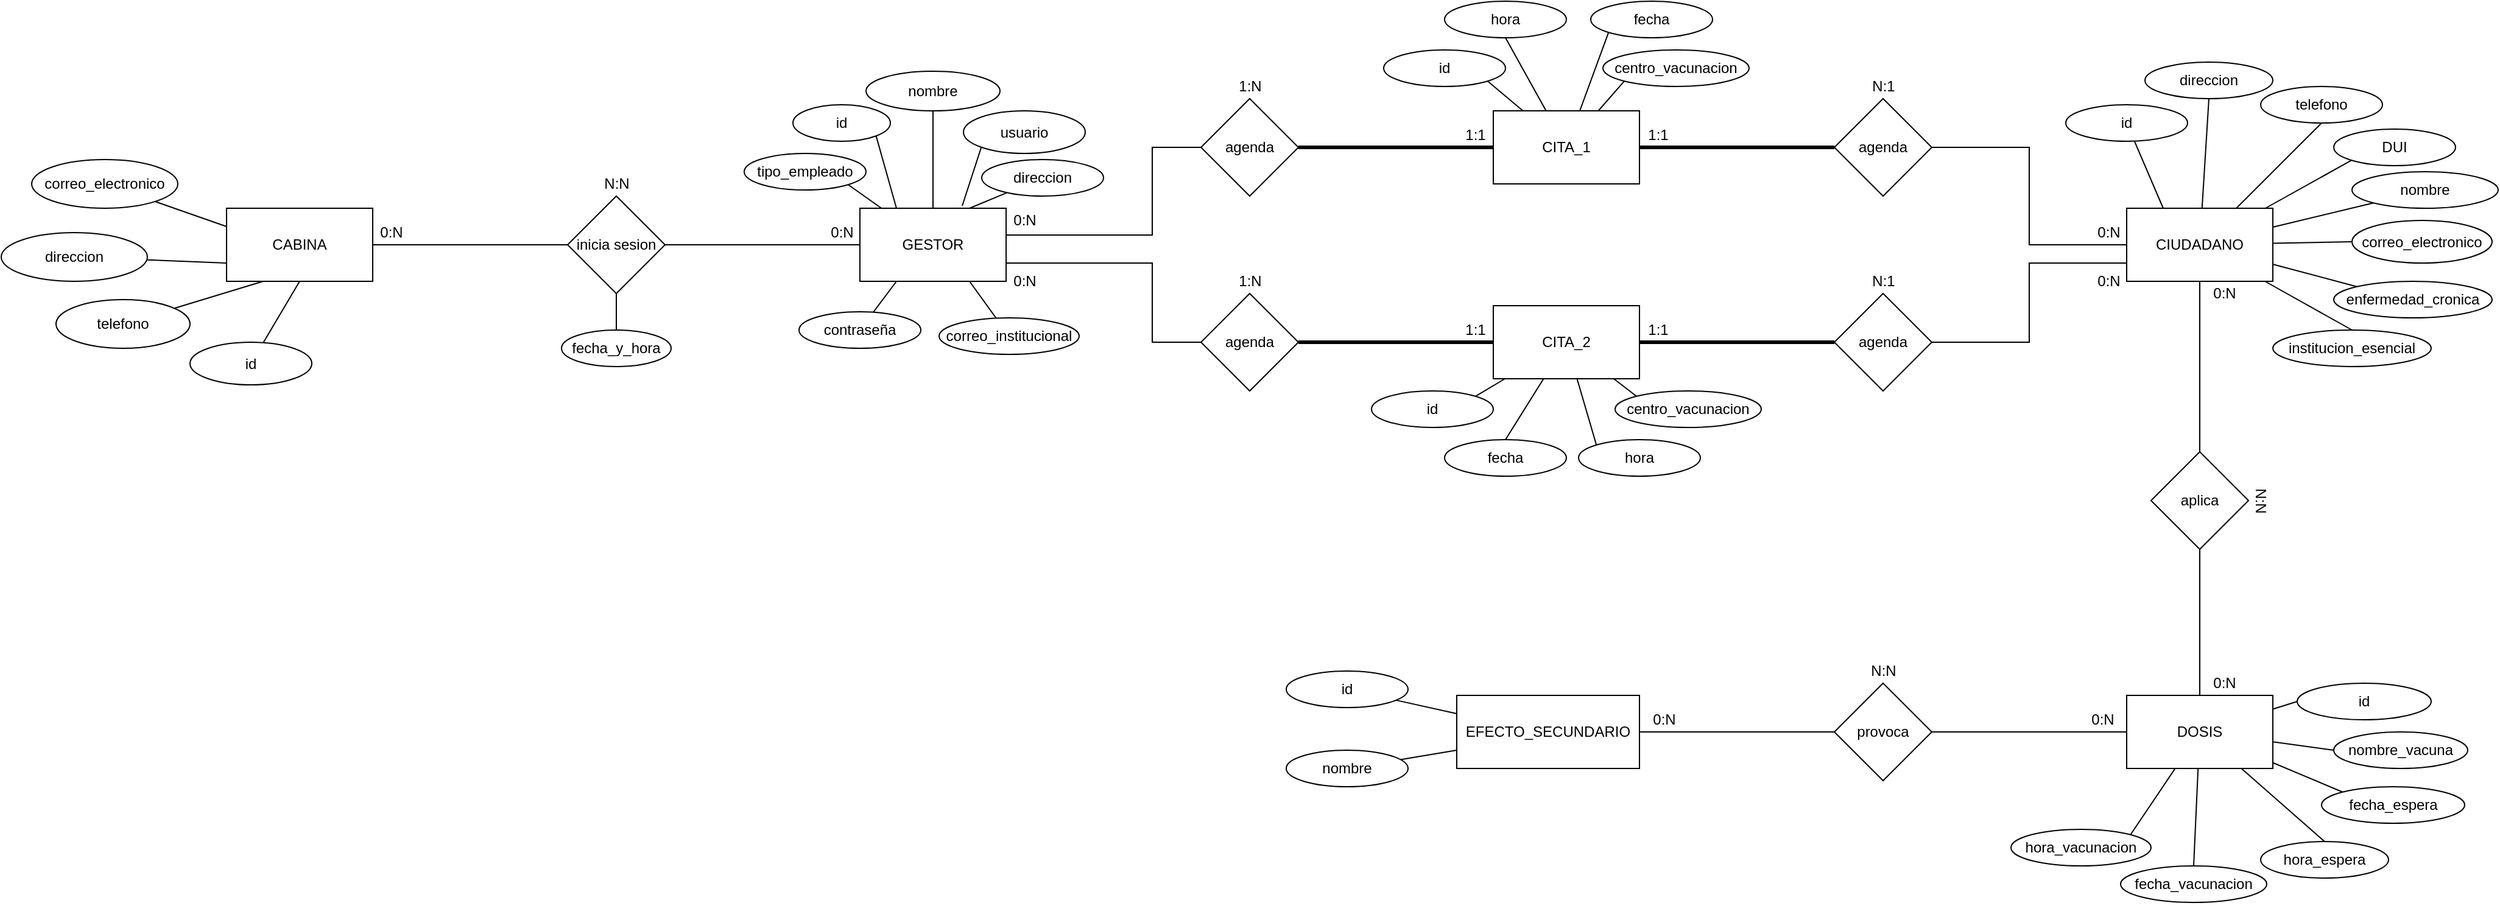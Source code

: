 <mxfile version="14.8.1" type="device"><diagram id="VkOR2_dSLGRXcA2aZqBY" name="Page-1"><mxGraphModel dx="2272" dy="1866" grid="1" gridSize="10" guides="1" tooltips="1" connect="1" arrows="1" fold="1" page="1" pageScale="1" pageWidth="850" pageHeight="1100" math="0" shadow="0"><root><mxCell id="0"/><mxCell id="1" parent="0"/><mxCell id="LNqfHYNyytLzPNBxiGU0-7" value="CABINA" style="rounded=0;whiteSpace=wrap;html=1;" parent="1" vertex="1"><mxGeometry x="-240" y="90" width="120" height="60" as="geometry"/></mxCell><mxCell id="8o8Pl0DQgTQFGMhmST01-42" style="rounded=0;orthogonalLoop=1;jettySize=auto;html=1;entryX=1;entryY=1;entryDx=0;entryDy=0;endArrow=none;endFill=0;" parent="1" source="LNqfHYNyytLzPNBxiGU0-8" target="LNqfHYNyytLzPNBxiGU0-38" edge="1"><mxGeometry relative="1" as="geometry"/></mxCell><mxCell id="LNqfHYNyytLzPNBxiGU0-8" value="GESTOR" style="rounded=0;whiteSpace=wrap;html=1;" parent="1" vertex="1"><mxGeometry x="280" y="90" width="120" height="60" as="geometry"/></mxCell><mxCell id="8o8Pl0DQgTQFGMhmST01-7" style="edgeStyle=orthogonalEdgeStyle;rounded=0;orthogonalLoop=1;jettySize=auto;html=1;entryX=0.5;entryY=0;entryDx=0;entryDy=0;endArrow=none;endFill=0;" parent="1" source="LNqfHYNyytLzPNBxiGU0-9" target="EbphyBs1s9NxyZ7CSJuB-23" edge="1"><mxGeometry relative="1" as="geometry"/></mxCell><mxCell id="8o8Pl0DQgTQFGMhmST01-66" style="edgeStyle=none;rounded=0;orthogonalLoop=1;jettySize=auto;html=1;entryX=0.5;entryY=0;entryDx=0;entryDy=0;endArrow=none;endFill=0;" parent="1" source="LNqfHYNyytLzPNBxiGU0-9" target="IZ1RsoZUcnIRHaZWdAG--42" edge="1"><mxGeometry relative="1" as="geometry"/></mxCell><mxCell id="8o8Pl0DQgTQFGMhmST01-67" style="edgeStyle=none;rounded=0;orthogonalLoop=1;jettySize=auto;html=1;entryX=0;entryY=0;entryDx=0;entryDy=0;endArrow=none;endFill=0;" parent="1" source="LNqfHYNyytLzPNBxiGU0-9" target="IZ1RsoZUcnIRHaZWdAG--40" edge="1"><mxGeometry relative="1" as="geometry"/></mxCell><mxCell id="8o8Pl0DQgTQFGMhmST01-68" style="edgeStyle=none;rounded=0;orthogonalLoop=1;jettySize=auto;html=1;entryX=0;entryY=0.5;entryDx=0;entryDy=0;endArrow=none;endFill=0;" parent="1" source="LNqfHYNyytLzPNBxiGU0-9" target="IZ1RsoZUcnIRHaZWdAG--34" edge="1"><mxGeometry relative="1" as="geometry"/></mxCell><mxCell id="8o8Pl0DQgTQFGMhmST01-69" style="edgeStyle=none;rounded=0;orthogonalLoop=1;jettySize=auto;html=1;entryX=0;entryY=1;entryDx=0;entryDy=0;endArrow=none;endFill=0;" parent="1" source="LNqfHYNyytLzPNBxiGU0-9" target="IZ1RsoZUcnIRHaZWdAG--36" edge="1"><mxGeometry relative="1" as="geometry"/></mxCell><mxCell id="8o8Pl0DQgTQFGMhmST01-70" style="edgeStyle=none;rounded=0;orthogonalLoop=1;jettySize=auto;html=1;entryX=0;entryY=1;entryDx=0;entryDy=0;endArrow=none;endFill=0;" parent="1" source="LNqfHYNyytLzPNBxiGU0-9" target="IZ1RsoZUcnIRHaZWdAG--44" edge="1"><mxGeometry relative="1" as="geometry"/></mxCell><mxCell id="8o8Pl0DQgTQFGMhmST01-71" style="edgeStyle=none;rounded=0;orthogonalLoop=1;jettySize=auto;html=1;entryX=0.5;entryY=1;entryDx=0;entryDy=0;endArrow=none;endFill=0;" parent="1" source="LNqfHYNyytLzPNBxiGU0-9" target="IZ1RsoZUcnIRHaZWdAG--38" edge="1"><mxGeometry relative="1" as="geometry"/></mxCell><mxCell id="8o8Pl0DQgTQFGMhmST01-72" style="edgeStyle=none;rounded=0;orthogonalLoop=1;jettySize=auto;html=1;entryX=0.5;entryY=1;entryDx=0;entryDy=0;endArrow=none;endFill=0;" parent="1" source="LNqfHYNyytLzPNBxiGU0-9" target="IZ1RsoZUcnIRHaZWdAG--32" edge="1"><mxGeometry relative="1" as="geometry"/></mxCell><mxCell id="LNqfHYNyytLzPNBxiGU0-9" value="CIUDADANO" style="rounded=0;whiteSpace=wrap;html=1;" parent="1" vertex="1"><mxGeometry x="1320" y="90" width="120" height="60" as="geometry"/></mxCell><mxCell id="8o8Pl0DQgTQFGMhmST01-52" style="edgeStyle=none;rounded=0;orthogonalLoop=1;jettySize=auto;html=1;entryX=1;entryY=1;entryDx=0;entryDy=0;endArrow=none;endFill=0;" parent="1" source="LNqfHYNyytLzPNBxiGU0-11" target="EbphyBs1s9NxyZ7CSJuB-18" edge="1"><mxGeometry relative="1" as="geometry"/></mxCell><mxCell id="8o8Pl0DQgTQFGMhmST01-53" style="edgeStyle=none;rounded=0;orthogonalLoop=1;jettySize=auto;html=1;entryX=0.5;entryY=1;entryDx=0;entryDy=0;endArrow=none;endFill=0;" parent="1" source="LNqfHYNyytLzPNBxiGU0-11" target="EbphyBs1s9NxyZ7CSJuB-20" edge="1"><mxGeometry relative="1" as="geometry"/></mxCell><mxCell id="8o8Pl0DQgTQFGMhmST01-54" style="edgeStyle=none;rounded=0;orthogonalLoop=1;jettySize=auto;html=1;entryX=0;entryY=1;entryDx=0;entryDy=0;endArrow=none;endFill=0;" parent="1" source="LNqfHYNyytLzPNBxiGU0-11" target="EbphyBs1s9NxyZ7CSJuB-21" edge="1"><mxGeometry relative="1" as="geometry"/></mxCell><mxCell id="8o8Pl0DQgTQFGMhmST01-55" style="edgeStyle=none;rounded=0;orthogonalLoop=1;jettySize=auto;html=1;entryX=0;entryY=1;entryDx=0;entryDy=0;endArrow=none;endFill=0;" parent="1" source="LNqfHYNyytLzPNBxiGU0-11" target="EbphyBs1s9NxyZ7CSJuB-19" edge="1"><mxGeometry relative="1" as="geometry"/></mxCell><mxCell id="LNqfHYNyytLzPNBxiGU0-11" value="CITA_1" style="rounded=0;whiteSpace=wrap;html=1;" parent="1" vertex="1"><mxGeometry x="800" y="10" width="120" height="60" as="geometry"/></mxCell><mxCell id="EbphyBs1s9NxyZ7CSJuB-3" style="edgeStyle=orthogonalEdgeStyle;rounded=0;orthogonalLoop=1;jettySize=auto;html=1;entryX=1;entryY=0.5;entryDx=0;entryDy=0;endArrow=none;endFill=0;" parent="1" source="LNqfHYNyytLzPNBxiGU0-12" target="LNqfHYNyytLzPNBxiGU0-7" edge="1"><mxGeometry relative="1" as="geometry"/></mxCell><mxCell id="EbphyBs1s9NxyZ7CSJuB-5" style="edgeStyle=orthogonalEdgeStyle;rounded=0;orthogonalLoop=1;jettySize=auto;html=1;entryX=0;entryY=0.5;entryDx=0;entryDy=0;endArrow=none;endFill=0;" parent="1" source="LNqfHYNyytLzPNBxiGU0-12" target="LNqfHYNyytLzPNBxiGU0-8" edge="1"><mxGeometry relative="1" as="geometry"/></mxCell><mxCell id="pvvsteh7MPjJPCbYRth3-1" style="edgeStyle=orthogonalEdgeStyle;rounded=0;orthogonalLoop=1;jettySize=auto;html=1;endArrow=none;endFill=0;" parent="1" source="LNqfHYNyytLzPNBxiGU0-12" target="LNqfHYNyytLzPNBxiGU0-64" edge="1"><mxGeometry relative="1" as="geometry"/></mxCell><mxCell id="LNqfHYNyytLzPNBxiGU0-12" value="inicia sesion" style="rhombus;whiteSpace=wrap;html=1;" parent="1" vertex="1"><mxGeometry x="40" y="80" width="80" height="80" as="geometry"/></mxCell><mxCell id="EbphyBs1s9NxyZ7CSJuB-7" style="edgeStyle=none;rounded=0;orthogonalLoop=1;jettySize=auto;html=1;entryX=0;entryY=0.25;entryDx=0;entryDy=0;endArrow=none;endFill=0;" parent="1" source="LNqfHYNyytLzPNBxiGU0-26" target="LNqfHYNyytLzPNBxiGU0-7" edge="1"><mxGeometry relative="1" as="geometry"/></mxCell><mxCell id="LNqfHYNyytLzPNBxiGU0-26" value="correo_electronico" style="ellipse;whiteSpace=wrap;html=1;" parent="1" vertex="1"><mxGeometry x="-400" y="50" width="120" height="40" as="geometry"/></mxCell><mxCell id="EbphyBs1s9NxyZ7CSJuB-9" style="edgeStyle=none;rounded=0;orthogonalLoop=1;jettySize=auto;html=1;entryX=0.25;entryY=1;entryDx=0;entryDy=0;endArrow=none;endFill=0;" parent="1" source="LNqfHYNyytLzPNBxiGU0-30" target="LNqfHYNyytLzPNBxiGU0-7" edge="1"><mxGeometry relative="1" as="geometry"/></mxCell><mxCell id="LNqfHYNyytLzPNBxiGU0-30" value="telefono" style="ellipse;whiteSpace=wrap;html=1;" parent="1" vertex="1"><mxGeometry x="-380" y="165" width="110" height="40" as="geometry"/></mxCell><mxCell id="EbphyBs1s9NxyZ7CSJuB-8" style="edgeStyle=none;rounded=0;orthogonalLoop=1;jettySize=auto;html=1;entryX=0;entryY=0.75;entryDx=0;entryDy=0;endArrow=none;endFill=0;" parent="1" source="LNqfHYNyytLzPNBxiGU0-32" target="LNqfHYNyytLzPNBxiGU0-7" edge="1"><mxGeometry relative="1" as="geometry"/></mxCell><mxCell id="LNqfHYNyytLzPNBxiGU0-32" value="direccion" style="ellipse;whiteSpace=wrap;html=1;" parent="1" vertex="1"><mxGeometry x="-425" y="110" width="120" height="40" as="geometry"/></mxCell><mxCell id="8o8Pl0DQgTQFGMhmST01-50" style="edgeStyle=none;rounded=0;orthogonalLoop=1;jettySize=auto;html=1;entryX=0.75;entryY=1;entryDx=0;entryDy=0;endArrow=none;endFill=0;" parent="1" source="LNqfHYNyytLzPNBxiGU0-34" target="LNqfHYNyytLzPNBxiGU0-8" edge="1"><mxGeometry relative="1" as="geometry"/></mxCell><mxCell id="LNqfHYNyytLzPNBxiGU0-34" value="correo_institucional" style="ellipse;whiteSpace=wrap;html=1;" parent="1" vertex="1"><mxGeometry x="345" y="180" width="115" height="30" as="geometry"/></mxCell><mxCell id="8o8Pl0DQgTQFGMhmST01-44" style="edgeStyle=none;rounded=0;orthogonalLoop=1;jettySize=auto;html=1;endArrow=none;endFill=0;" parent="1" source="LNqfHYNyytLzPNBxiGU0-36" target="LNqfHYNyytLzPNBxiGU0-8" edge="1"><mxGeometry relative="1" as="geometry"/></mxCell><mxCell id="LNqfHYNyytLzPNBxiGU0-36" value="nombre" style="ellipse;whiteSpace=wrap;html=1;" parent="1" vertex="1"><mxGeometry x="285" y="-22.5" width="110" height="32.5" as="geometry"/></mxCell><mxCell id="LNqfHYNyytLzPNBxiGU0-38" value="tipo_empleado" style="ellipse;whiteSpace=wrap;html=1;" parent="1" vertex="1"><mxGeometry x="185" y="45" width="100" height="30" as="geometry"/></mxCell><mxCell id="8o8Pl0DQgTQFGMhmST01-46" style="edgeStyle=none;rounded=0;orthogonalLoop=1;jettySize=auto;html=1;entryX=0.75;entryY=0;entryDx=0;entryDy=0;endArrow=none;endFill=0;" parent="1" source="LNqfHYNyytLzPNBxiGU0-40" target="LNqfHYNyytLzPNBxiGU0-8" edge="1"><mxGeometry relative="1" as="geometry"/></mxCell><mxCell id="LNqfHYNyytLzPNBxiGU0-40" value="direccion" style="ellipse;whiteSpace=wrap;html=1;" parent="1" vertex="1"><mxGeometry x="380" y="50" width="100" height="30" as="geometry"/></mxCell><mxCell id="8o8Pl0DQgTQFGMhmST01-27" style="edgeStyle=orthogonalEdgeStyle;rounded=0;orthogonalLoop=1;jettySize=auto;html=1;entryX=0;entryY=0.5;entryDx=0;entryDy=0;endArrow=none;endFill=0;strokeWidth=3;" parent="1" source="LNqfHYNyytLzPNBxiGU0-56" target="EbphyBs1s9NxyZ7CSJuB-13" edge="1"><mxGeometry relative="1" as="geometry"/></mxCell><mxCell id="8o8Pl0DQgTQFGMhmST01-28" style="edgeStyle=orthogonalEdgeStyle;rounded=0;orthogonalLoop=1;jettySize=auto;html=1;entryX=1;entryY=0.75;entryDx=0;entryDy=0;endArrow=none;endFill=0;" parent="1" source="LNqfHYNyytLzPNBxiGU0-56" target="LNqfHYNyytLzPNBxiGU0-8" edge="1"><mxGeometry relative="1" as="geometry"><Array as="points"><mxPoint x="520" y="200"/><mxPoint x="520" y="135"/></Array></mxGeometry></mxCell><mxCell id="LNqfHYNyytLzPNBxiGU0-56" value="agenda" style="rhombus;whiteSpace=wrap;html=1;" parent="1" vertex="1"><mxGeometry x="560" y="160" width="80" height="80" as="geometry"/></mxCell><mxCell id="8o8Pl0DQgTQFGMhmST01-45" style="edgeStyle=none;rounded=0;orthogonalLoop=1;jettySize=auto;html=1;entryX=0.7;entryY=-0.033;entryDx=0;entryDy=0;entryPerimeter=0;endArrow=none;endFill=0;exitX=0;exitY=1;exitDx=0;exitDy=0;" parent="1" source="LNqfHYNyytLzPNBxiGU0-62" target="LNqfHYNyytLzPNBxiGU0-8" edge="1"><mxGeometry relative="1" as="geometry"/></mxCell><mxCell id="LNqfHYNyytLzPNBxiGU0-62" value="usuario" style="ellipse;whiteSpace=wrap;html=1;" parent="1" vertex="1"><mxGeometry x="365" y="10" width="100" height="35" as="geometry"/></mxCell><mxCell id="8o8Pl0DQgTQFGMhmST01-48" style="edgeStyle=none;rounded=0;orthogonalLoop=1;jettySize=auto;html=1;entryX=0.25;entryY=1;entryDx=0;entryDy=0;endArrow=none;endFill=0;" parent="1" source="LNqfHYNyytLzPNBxiGU0-63" target="LNqfHYNyytLzPNBxiGU0-8" edge="1"><mxGeometry relative="1" as="geometry"/></mxCell><mxCell id="LNqfHYNyytLzPNBxiGU0-63" value="contraseña" style="ellipse;whiteSpace=wrap;html=1;" parent="1" vertex="1"><mxGeometry x="230" y="175" width="100" height="30" as="geometry"/></mxCell><mxCell id="LNqfHYNyytLzPNBxiGU0-64" value="fecha_y_hora" style="ellipse;whiteSpace=wrap;html=1;" parent="1" vertex="1"><mxGeometry x="35" y="190" width="90" height="30" as="geometry"/></mxCell><mxCell id="LNqfHYNyytLzPNBxiGU0-66" style="edgeStyle=orthogonalEdgeStyle;rounded=0;orthogonalLoop=1;jettySize=auto;html=1;exitX=0.5;exitY=1;exitDx=0;exitDy=0;endArrow=none;endFill=0;" parent="1" source="LNqfHYNyytLzPNBxiGU0-64" target="LNqfHYNyytLzPNBxiGU0-64" edge="1"><mxGeometry relative="1" as="geometry"/></mxCell><mxCell id="8o8Pl0DQgTQFGMhmST01-43" style="edgeStyle=none;rounded=0;orthogonalLoop=1;jettySize=auto;html=1;entryX=0.25;entryY=0;entryDx=0;entryDy=0;endArrow=none;endFill=0;exitX=1;exitY=1;exitDx=0;exitDy=0;" parent="1" source="IZ1RsoZUcnIRHaZWdAG--24" target="LNqfHYNyytLzPNBxiGU0-8" edge="1"><mxGeometry relative="1" as="geometry"/></mxCell><mxCell id="IZ1RsoZUcnIRHaZWdAG--24" value="id" style="ellipse;whiteSpace=wrap;html=1;" parent="1" vertex="1"><mxGeometry x="225" y="5" width="80" height="30" as="geometry"/></mxCell><mxCell id="IZ1RsoZUcnIRHaZWdAG--32" value="direccion" style="ellipse;whiteSpace=wrap;html=1;" parent="1" vertex="1"><mxGeometry x="1335" y="-30" width="105" height="30" as="geometry"/></mxCell><mxCell id="IZ1RsoZUcnIRHaZWdAG--34" value="correo_electronico" style="ellipse;whiteSpace=wrap;html=1;" parent="1" vertex="1"><mxGeometry x="1505" y="100" width="115" height="35" as="geometry"/></mxCell><mxCell id="IZ1RsoZUcnIRHaZWdAG--36" value="nombre" style="ellipse;whiteSpace=wrap;html=1;" parent="1" vertex="1"><mxGeometry x="1505" y="60" width="120" height="30" as="geometry"/></mxCell><mxCell id="IZ1RsoZUcnIRHaZWdAG--38" value="telefono" style="ellipse;whiteSpace=wrap;html=1;" parent="1" vertex="1"><mxGeometry x="1430" y="-10" width="100" height="30" as="geometry"/></mxCell><mxCell id="IZ1RsoZUcnIRHaZWdAG--40" value="enfermedad_cronica" style="ellipse;whiteSpace=wrap;html=1;" parent="1" vertex="1"><mxGeometry x="1490" y="150" width="130" height="30" as="geometry"/></mxCell><mxCell id="IZ1RsoZUcnIRHaZWdAG--42" value="institucion_esencial" style="ellipse;whiteSpace=wrap;html=1;" parent="1" vertex="1"><mxGeometry x="1440" y="190" width="130" height="30" as="geometry"/></mxCell><mxCell id="IZ1RsoZUcnIRHaZWdAG--44" value="DUI" style="ellipse;whiteSpace=wrap;html=1;" parent="1" vertex="1"><mxGeometry x="1490" y="25" width="100" height="30" as="geometry"/></mxCell><mxCell id="IZ1RsoZUcnIRHaZWdAG--55" value="0:N" style="text;html=1;align=center;verticalAlign=middle;resizable=0;points=[];autosize=1;strokeColor=none;" parent="1" vertex="1"><mxGeometry x="250" y="100" width="30" height="20" as="geometry"/></mxCell><mxCell id="IZ1RsoZUcnIRHaZWdAG--56" value="0:N" style="text;html=1;align=center;verticalAlign=middle;resizable=0;points=[];autosize=1;strokeColor=none;" parent="1" vertex="1"><mxGeometry x="-120" y="100" width="30" height="20" as="geometry"/></mxCell><mxCell id="IZ1RsoZUcnIRHaZWdAG--57" value="N:N" style="text;html=1;align=center;verticalAlign=middle;resizable=0;points=[];autosize=1;strokeColor=none;" parent="1" vertex="1"><mxGeometry x="60" y="60" width="40" height="20" as="geometry"/></mxCell><mxCell id="IZ1RsoZUcnIRHaZWdAG--60" value="1:N" style="text;html=1;align=center;verticalAlign=middle;resizable=0;points=[];autosize=1;strokeColor=none;" parent="1" vertex="1"><mxGeometry x="585" y="-20" width="30" height="20" as="geometry"/></mxCell><mxCell id="8o8Pl0DQgTQFGMhmST01-56" style="edgeStyle=none;rounded=0;orthogonalLoop=1;jettySize=auto;html=1;entryX=1;entryY=0;entryDx=0;entryDy=0;endArrow=none;endFill=0;" parent="1" source="EbphyBs1s9NxyZ7CSJuB-13" target="EbphyBs1s9NxyZ7CSJuB-14" edge="1"><mxGeometry relative="1" as="geometry"/></mxCell><mxCell id="8o8Pl0DQgTQFGMhmST01-57" style="edgeStyle=none;rounded=0;orthogonalLoop=1;jettySize=auto;html=1;entryX=0.5;entryY=0;entryDx=0;entryDy=0;endArrow=none;endFill=0;" parent="1" source="EbphyBs1s9NxyZ7CSJuB-13" target="EbphyBs1s9NxyZ7CSJuB-17" edge="1"><mxGeometry relative="1" as="geometry"/></mxCell><mxCell id="8o8Pl0DQgTQFGMhmST01-58" style="edgeStyle=none;rounded=0;orthogonalLoop=1;jettySize=auto;html=1;entryX=0;entryY=0;entryDx=0;entryDy=0;endArrow=none;endFill=0;" parent="1" source="EbphyBs1s9NxyZ7CSJuB-13" target="EbphyBs1s9NxyZ7CSJuB-16" edge="1"><mxGeometry relative="1" as="geometry"/></mxCell><mxCell id="8o8Pl0DQgTQFGMhmST01-59" style="edgeStyle=none;rounded=0;orthogonalLoop=1;jettySize=auto;html=1;entryX=0;entryY=0;entryDx=0;entryDy=0;endArrow=none;endFill=0;" parent="1" source="EbphyBs1s9NxyZ7CSJuB-13" target="EbphyBs1s9NxyZ7CSJuB-15" edge="1"><mxGeometry relative="1" as="geometry"/></mxCell><mxCell id="EbphyBs1s9NxyZ7CSJuB-13" value="CITA_2" style="rounded=0;whiteSpace=wrap;html=1;" parent="1" vertex="1"><mxGeometry x="800" y="170" width="120" height="60" as="geometry"/></mxCell><mxCell id="EbphyBs1s9NxyZ7CSJuB-14" value="id" style="ellipse;whiteSpace=wrap;html=1;" parent="1" vertex="1"><mxGeometry x="700" y="240" width="100" height="30" as="geometry"/></mxCell><mxCell id="EbphyBs1s9NxyZ7CSJuB-15" value="centro_vacunacion" style="ellipse;whiteSpace=wrap;html=1;" parent="1" vertex="1"><mxGeometry x="900" y="240" width="120" height="30" as="geometry"/></mxCell><mxCell id="EbphyBs1s9NxyZ7CSJuB-16" value="hora" style="ellipse;whiteSpace=wrap;html=1;" parent="1" vertex="1"><mxGeometry x="870" y="280" width="100" height="30" as="geometry"/></mxCell><mxCell id="EbphyBs1s9NxyZ7CSJuB-17" value="fecha" style="ellipse;whiteSpace=wrap;html=1;" parent="1" vertex="1"><mxGeometry x="760" y="280" width="100" height="30" as="geometry"/></mxCell><mxCell id="EbphyBs1s9NxyZ7CSJuB-18" value="id" style="ellipse;whiteSpace=wrap;html=1;" parent="1" vertex="1"><mxGeometry x="710" y="-40" width="100" height="30" as="geometry"/></mxCell><mxCell id="EbphyBs1s9NxyZ7CSJuB-19" value="centro_vacunacion" style="ellipse;whiteSpace=wrap;html=1;" parent="1" vertex="1"><mxGeometry x="890" y="-40" width="120" height="30" as="geometry"/></mxCell><mxCell id="EbphyBs1s9NxyZ7CSJuB-20" value="hora" style="ellipse;whiteSpace=wrap;html=1;" parent="1" vertex="1"><mxGeometry x="760" y="-80" width="100" height="30" as="geometry"/></mxCell><mxCell id="EbphyBs1s9NxyZ7CSJuB-21" value="fecha" style="ellipse;whiteSpace=wrap;html=1;" parent="1" vertex="1"><mxGeometry x="880" y="-80" width="100" height="30" as="geometry"/></mxCell><mxCell id="8o8Pl0DQgTQFGMhmST01-23" style="edgeStyle=orthogonalEdgeStyle;rounded=0;orthogonalLoop=1;jettySize=auto;html=1;entryX=0;entryY=0.5;entryDx=0;entryDy=0;endArrow=none;endFill=0;" parent="1" source="EbphyBs1s9NxyZ7CSJuB-22" target="LNqfHYNyytLzPNBxiGU0-9" edge="1"><mxGeometry relative="1" as="geometry"/></mxCell><mxCell id="8o8Pl0DQgTQFGMhmST01-25" style="edgeStyle=orthogonalEdgeStyle;rounded=0;orthogonalLoop=1;jettySize=auto;html=1;endArrow=none;endFill=0;strokeWidth=3;" parent="1" source="EbphyBs1s9NxyZ7CSJuB-22" target="LNqfHYNyytLzPNBxiGU0-11" edge="1"><mxGeometry relative="1" as="geometry"/></mxCell><mxCell id="EbphyBs1s9NxyZ7CSJuB-22" value="agenda" style="rhombus;whiteSpace=wrap;html=1;" parent="1" vertex="1"><mxGeometry x="1080" width="80" height="80" as="geometry"/></mxCell><mxCell id="8o8Pl0DQgTQFGMhmST01-8" style="edgeStyle=orthogonalEdgeStyle;rounded=0;orthogonalLoop=1;jettySize=auto;html=1;endArrow=none;endFill=0;" parent="1" source="EbphyBs1s9NxyZ7CSJuB-23" target="EbphyBs1s9NxyZ7CSJuB-24" edge="1"><mxGeometry relative="1" as="geometry"/></mxCell><mxCell id="EbphyBs1s9NxyZ7CSJuB-23" value="aplica" style="rhombus;whiteSpace=wrap;html=1;" parent="1" vertex="1"><mxGeometry x="1340" y="290" width="80" height="80" as="geometry"/></mxCell><mxCell id="8o8Pl0DQgTQFGMhmST01-74" style="edgeStyle=none;rounded=0;orthogonalLoop=1;jettySize=auto;html=1;entryX=0;entryY=0.5;entryDx=0;entryDy=0;endArrow=none;endFill=0;" parent="1" source="EbphyBs1s9NxyZ7CSJuB-24" target="8o8Pl0DQgTQFGMhmST01-36" edge="1"><mxGeometry relative="1" as="geometry"/></mxCell><mxCell id="8o8Pl0DQgTQFGMhmST01-75" style="edgeStyle=none;rounded=0;orthogonalLoop=1;jettySize=auto;html=1;entryX=0;entryY=0.5;entryDx=0;entryDy=0;endArrow=none;endFill=0;" parent="1" source="EbphyBs1s9NxyZ7CSJuB-24" target="EbphyBs1s9NxyZ7CSJuB-40" edge="1"><mxGeometry relative="1" as="geometry"/></mxCell><mxCell id="8o8Pl0DQgTQFGMhmST01-76" style="edgeStyle=none;rounded=0;orthogonalLoop=1;jettySize=auto;html=1;entryX=0;entryY=0;entryDx=0;entryDy=0;endArrow=none;endFill=0;" parent="1" source="EbphyBs1s9NxyZ7CSJuB-24" target="8o8Pl0DQgTQFGMhmST01-62" edge="1"><mxGeometry relative="1" as="geometry"/></mxCell><mxCell id="8o8Pl0DQgTQFGMhmST01-77" style="edgeStyle=none;rounded=0;orthogonalLoop=1;jettySize=auto;html=1;entryX=0.5;entryY=0;entryDx=0;entryDy=0;endArrow=none;endFill=0;" parent="1" source="EbphyBs1s9NxyZ7CSJuB-24" target="EbphyBs1s9NxyZ7CSJuB-28" edge="1"><mxGeometry relative="1" as="geometry"/></mxCell><mxCell id="8o8Pl0DQgTQFGMhmST01-78" style="edgeStyle=none;rounded=0;orthogonalLoop=1;jettySize=auto;html=1;entryX=0.5;entryY=0;entryDx=0;entryDy=0;endArrow=none;endFill=0;" parent="1" source="EbphyBs1s9NxyZ7CSJuB-24" target="EbphyBs1s9NxyZ7CSJuB-37" edge="1"><mxGeometry relative="1" as="geometry"/></mxCell><mxCell id="8o8Pl0DQgTQFGMhmST01-79" style="edgeStyle=none;rounded=0;orthogonalLoop=1;jettySize=auto;html=1;entryX=1;entryY=0;entryDx=0;entryDy=0;endArrow=none;endFill=0;" parent="1" source="EbphyBs1s9NxyZ7CSJuB-24" target="8o8Pl0DQgTQFGMhmST01-64" edge="1"><mxGeometry relative="1" as="geometry"/></mxCell><mxCell id="EbphyBs1s9NxyZ7CSJuB-24" value="DOSIS" style="rounded=0;whiteSpace=wrap;html=1;" parent="1" vertex="1"><mxGeometry x="1320" y="490" width="120" height="60" as="geometry"/></mxCell><mxCell id="EbphyBs1s9NxyZ7CSJuB-28" value="hora_espera" style="ellipse;whiteSpace=wrap;html=1;" parent="1" vertex="1"><mxGeometry x="1430" y="610" width="105" height="30" as="geometry"/></mxCell><mxCell id="EbphyBs1s9NxyZ7CSJuB-37" value="fecha_vacunacion" style="ellipse;whiteSpace=wrap;html=1;" parent="1" vertex="1"><mxGeometry x="1315" y="630" width="120" height="30" as="geometry"/></mxCell><mxCell id="EbphyBs1s9NxyZ7CSJuB-38" style="edgeStyle=orthogonalEdgeStyle;rounded=0;orthogonalLoop=1;jettySize=auto;html=1;exitX=0.5;exitY=1;exitDx=0;exitDy=0;" parent="1" source="EbphyBs1s9NxyZ7CSJuB-37" target="EbphyBs1s9NxyZ7CSJuB-37" edge="1"><mxGeometry relative="1" as="geometry"/></mxCell><mxCell id="EbphyBs1s9NxyZ7CSJuB-40" value="nombre_vacuna" style="ellipse;whiteSpace=wrap;html=1;" parent="1" vertex="1"><mxGeometry x="1490" y="520" width="110" height="30" as="geometry"/></mxCell><mxCell id="8o8Pl0DQgTQFGMhmST01-9" style="edgeStyle=orthogonalEdgeStyle;rounded=0;orthogonalLoop=1;jettySize=auto;html=1;entryX=0;entryY=0.5;entryDx=0;entryDy=0;endArrow=none;endFill=0;" parent="1" source="EbphyBs1s9NxyZ7CSJuB-41" target="EbphyBs1s9NxyZ7CSJuB-24" edge="1"><mxGeometry relative="1" as="geometry"/></mxCell><mxCell id="8o8Pl0DQgTQFGMhmST01-10" style="edgeStyle=orthogonalEdgeStyle;rounded=0;orthogonalLoop=1;jettySize=auto;html=1;entryX=1;entryY=0.5;entryDx=0;entryDy=0;endArrow=none;endFill=0;" parent="1" source="EbphyBs1s9NxyZ7CSJuB-41" target="EbphyBs1s9NxyZ7CSJuB-44" edge="1"><mxGeometry relative="1" as="geometry"/></mxCell><mxCell id="EbphyBs1s9NxyZ7CSJuB-41" value="provoca" style="rhombus;whiteSpace=wrap;html=1;" parent="1" vertex="1"><mxGeometry x="1080" y="480" width="80" height="80" as="geometry"/></mxCell><mxCell id="EbphyBs1s9NxyZ7CSJuB-44" value="EFECTO_SECUNDARIO" style="rounded=0;whiteSpace=wrap;html=1;" parent="1" vertex="1"><mxGeometry x="770" y="490" width="150" height="60" as="geometry"/></mxCell><mxCell id="8o8Pl0DQgTQFGMhmST01-60" style="edgeStyle=none;rounded=0;orthogonalLoop=1;jettySize=auto;html=1;entryX=0;entryY=0.25;entryDx=0;entryDy=0;endArrow=none;endFill=0;" parent="1" source="EbphyBs1s9NxyZ7CSJuB-45" target="EbphyBs1s9NxyZ7CSJuB-44" edge="1"><mxGeometry relative="1" as="geometry"/></mxCell><mxCell id="EbphyBs1s9NxyZ7CSJuB-45" value="id" style="ellipse;whiteSpace=wrap;html=1;" parent="1" vertex="1"><mxGeometry x="630" y="470" width="100" height="30" as="geometry"/></mxCell><mxCell id="8o8Pl0DQgTQFGMhmST01-61" style="edgeStyle=none;rounded=0;orthogonalLoop=1;jettySize=auto;html=1;entryX=0;entryY=0.75;entryDx=0;entryDy=0;endArrow=none;endFill=0;" parent="1" source="EbphyBs1s9NxyZ7CSJuB-46" target="EbphyBs1s9NxyZ7CSJuB-44" edge="1"><mxGeometry relative="1" as="geometry"/></mxCell><mxCell id="EbphyBs1s9NxyZ7CSJuB-46" value="nombre" style="ellipse;whiteSpace=wrap;html=1;" parent="1" vertex="1"><mxGeometry x="630" y="535" width="100" height="30" as="geometry"/></mxCell><mxCell id="8o8Pl0DQgTQFGMhmST01-11" value="0:N" style="text;html=1;align=center;verticalAlign=middle;resizable=0;points=[];autosize=1;strokeColor=none;" parent="1" vertex="1"><mxGeometry x="400" y="90" width="30" height="20" as="geometry"/></mxCell><mxCell id="8o8Pl0DQgTQFGMhmST01-12" value="1:1" style="text;html=1;align=center;verticalAlign=middle;resizable=0;points=[];autosize=1;strokeColor=none;" parent="1" vertex="1"><mxGeometry x="770" y="20" width="30" height="20" as="geometry"/></mxCell><mxCell id="8o8Pl0DQgTQFGMhmST01-13" value="1:1" style="text;html=1;align=center;verticalAlign=middle;resizable=0;points=[];autosize=1;strokeColor=none;" parent="1" vertex="1"><mxGeometry x="770" y="180" width="30" height="20" as="geometry"/></mxCell><mxCell id="8o8Pl0DQgTQFGMhmST01-14" value="1:1" style="text;html=1;align=center;verticalAlign=middle;resizable=0;points=[];autosize=1;strokeColor=none;" parent="1" vertex="1"><mxGeometry x="920" y="20" width="30" height="20" as="geometry"/></mxCell><mxCell id="8o8Pl0DQgTQFGMhmST01-15" value="1:1" style="text;html=1;align=center;verticalAlign=middle;resizable=0;points=[];autosize=1;strokeColor=none;" parent="1" vertex="1"><mxGeometry x="920" y="180" width="30" height="20" as="geometry"/></mxCell><mxCell id="8o8Pl0DQgTQFGMhmST01-16" value="0:N" style="text;html=1;align=center;verticalAlign=middle;resizable=0;points=[];autosize=1;strokeColor=none;" parent="1" vertex="1"><mxGeometry x="1290" y="100" width="30" height="20" as="geometry"/></mxCell><mxCell id="8o8Pl0DQgTQFGMhmST01-17" value="0:N" style="text;html=1;align=center;verticalAlign=middle;resizable=0;points=[];autosize=1;strokeColor=none;" parent="1" vertex="1"><mxGeometry x="1290" y="140" width="30" height="20" as="geometry"/></mxCell><mxCell id="8o8Pl0DQgTQFGMhmST01-21" style="edgeStyle=orthogonalEdgeStyle;rounded=0;orthogonalLoop=1;jettySize=auto;html=1;entryX=0;entryY=0.75;entryDx=0;entryDy=0;endArrow=none;endFill=0;" parent="1" source="8o8Pl0DQgTQFGMhmST01-18" target="LNqfHYNyytLzPNBxiGU0-9" edge="1"><mxGeometry relative="1" as="geometry"/></mxCell><mxCell id="8o8Pl0DQgTQFGMhmST01-22" style="edgeStyle=orthogonalEdgeStyle;rounded=0;orthogonalLoop=1;jettySize=auto;html=1;entryX=1;entryY=0.5;entryDx=0;entryDy=0;endArrow=none;endFill=0;strokeWidth=3;" parent="1" source="8o8Pl0DQgTQFGMhmST01-18" target="EbphyBs1s9NxyZ7CSJuB-13" edge="1"><mxGeometry relative="1" as="geometry"/></mxCell><mxCell id="8o8Pl0DQgTQFGMhmST01-18" value="agenda" style="rhombus;whiteSpace=wrap;html=1;" parent="1" vertex="1"><mxGeometry x="1080" y="160" width="80" height="80" as="geometry"/></mxCell><mxCell id="8o8Pl0DQgTQFGMhmST01-29" style="edgeStyle=orthogonalEdgeStyle;rounded=0;orthogonalLoop=1;jettySize=auto;html=1;entryX=0;entryY=0.5;entryDx=0;entryDy=0;endArrow=none;endFill=0;strokeWidth=3;" parent="1" source="8o8Pl0DQgTQFGMhmST01-26" target="LNqfHYNyytLzPNBxiGU0-11" edge="1"><mxGeometry relative="1" as="geometry"/></mxCell><mxCell id="8o8Pl0DQgTQFGMhmST01-30" style="edgeStyle=orthogonalEdgeStyle;rounded=0;orthogonalLoop=1;jettySize=auto;html=1;entryX=1;entryY=0.367;entryDx=0;entryDy=0;entryPerimeter=0;endArrow=none;endFill=0;" parent="1" source="8o8Pl0DQgTQFGMhmST01-26" target="LNqfHYNyytLzPNBxiGU0-8" edge="1"><mxGeometry relative="1" as="geometry"><Array as="points"><mxPoint x="520" y="40"/><mxPoint x="520" y="112"/></Array></mxGeometry></mxCell><mxCell id="8o8Pl0DQgTQFGMhmST01-26" value="agenda" style="rhombus;whiteSpace=wrap;html=1;" parent="1" vertex="1"><mxGeometry x="560" width="80" height="80" as="geometry"/></mxCell><mxCell id="8o8Pl0DQgTQFGMhmST01-31" value="0:N" style="text;html=1;align=center;verticalAlign=middle;resizable=0;points=[];autosize=1;strokeColor=none;" parent="1" vertex="1"><mxGeometry x="400" y="140" width="30" height="20" as="geometry"/></mxCell><mxCell id="8o8Pl0DQgTQFGMhmST01-32" value="1:N" style="text;html=1;align=center;verticalAlign=middle;resizable=0;points=[];autosize=1;strokeColor=none;" parent="1" vertex="1"><mxGeometry x="585" y="140" width="30" height="20" as="geometry"/></mxCell><mxCell id="8o8Pl0DQgTQFGMhmST01-33" value="N:1" style="text;html=1;align=center;verticalAlign=middle;resizable=0;points=[];autosize=1;strokeColor=none;" parent="1" vertex="1"><mxGeometry x="1105" y="-20" width="30" height="20" as="geometry"/></mxCell><mxCell id="8o8Pl0DQgTQFGMhmST01-34" value="N:1" style="text;html=1;align=center;verticalAlign=middle;resizable=0;points=[];autosize=1;strokeColor=none;" parent="1" vertex="1"><mxGeometry x="1105" y="140" width="30" height="20" as="geometry"/></mxCell><mxCell id="8o8Pl0DQgTQFGMhmST01-35" value="0:N" style="text;html=1;align=center;verticalAlign=middle;resizable=0;points=[];autosize=1;strokeColor=none;" parent="1" vertex="1"><mxGeometry x="1385" y="150" width="30" height="20" as="geometry"/></mxCell><mxCell id="8o8Pl0DQgTQFGMhmST01-36" value="id" style="ellipse;whiteSpace=wrap;html=1;" parent="1" vertex="1"><mxGeometry x="1460" y="480" width="110" height="30" as="geometry"/></mxCell><mxCell id="8o8Pl0DQgTQFGMhmST01-37" value="0:N" style="text;html=1;align=center;verticalAlign=middle;resizable=0;points=[];autosize=1;strokeColor=none;" parent="1" vertex="1"><mxGeometry x="1385" y="470" width="30" height="20" as="geometry"/></mxCell><mxCell id="8o8Pl0DQgTQFGMhmST01-38" value="N:N" style="text;html=1;align=center;verticalAlign=middle;resizable=0;points=[];autosize=1;strokeColor=none;rotation=90;" parent="1" vertex="1"><mxGeometry x="1410" y="320" width="40" height="20" as="geometry"/></mxCell><mxCell id="8o8Pl0DQgTQFGMhmST01-39" value="0:N" style="text;html=1;align=center;verticalAlign=middle;resizable=0;points=[];autosize=1;strokeColor=none;" parent="1" vertex="1"><mxGeometry x="1285" y="500" width="30" height="20" as="geometry"/></mxCell><mxCell id="8o8Pl0DQgTQFGMhmST01-40" value="0:N" style="text;html=1;align=center;verticalAlign=middle;resizable=0;points=[];autosize=1;strokeColor=none;" parent="1" vertex="1"><mxGeometry x="925" y="500" width="30" height="20" as="geometry"/></mxCell><mxCell id="8o8Pl0DQgTQFGMhmST01-41" value="N:N" style="text;html=1;align=center;verticalAlign=middle;resizable=0;points=[];autosize=1;strokeColor=none;" parent="1" vertex="1"><mxGeometry x="1100" y="460" width="40" height="20" as="geometry"/></mxCell><mxCell id="8o8Pl0DQgTQFGMhmST01-51" style="edgeStyle=none;rounded=0;orthogonalLoop=1;jettySize=auto;html=1;exitX=0.5;exitY=1;exitDx=0;exitDy=0;endArrow=none;endFill=0;" parent="1" source="EbphyBs1s9NxyZ7CSJuB-16" target="EbphyBs1s9NxyZ7CSJuB-16" edge="1"><mxGeometry relative="1" as="geometry"/></mxCell><mxCell id="8o8Pl0DQgTQFGMhmST01-62" value="fecha_espera" style="ellipse;whiteSpace=wrap;html=1;" parent="1" vertex="1"><mxGeometry x="1480" y="565" width="117.5" height="30" as="geometry"/></mxCell><mxCell id="8o8Pl0DQgTQFGMhmST01-64" value="hora_vacunacion" style="ellipse;whiteSpace=wrap;html=1;" parent="1" vertex="1"><mxGeometry x="1225" y="600" width="115" height="30" as="geometry"/></mxCell><mxCell id="8o8Pl0DQgTQFGMhmST01-81" style="edgeStyle=none;rounded=0;orthogonalLoop=1;jettySize=auto;html=1;entryX=0.5;entryY=1;entryDx=0;entryDy=0;endArrow=none;endFill=0;" parent="1" source="8o8Pl0DQgTQFGMhmST01-80" target="LNqfHYNyytLzPNBxiGU0-7" edge="1"><mxGeometry relative="1" as="geometry"/></mxCell><mxCell id="8o8Pl0DQgTQFGMhmST01-80" value="id" style="ellipse;whiteSpace=wrap;html=1;" parent="1" vertex="1"><mxGeometry x="-270" y="200" width="100" height="35" as="geometry"/></mxCell><mxCell id="8o8Pl0DQgTQFGMhmST01-83" style="edgeStyle=none;rounded=0;orthogonalLoop=1;jettySize=auto;html=1;entryX=0.25;entryY=0;entryDx=0;entryDy=0;endArrow=none;endFill=0;strokeWidth=1;" parent="1" source="8o8Pl0DQgTQFGMhmST01-82" target="LNqfHYNyytLzPNBxiGU0-9" edge="1"><mxGeometry relative="1" as="geometry"/></mxCell><mxCell id="8o8Pl0DQgTQFGMhmST01-82" value="id" style="ellipse;whiteSpace=wrap;html=1;" parent="1" vertex="1"><mxGeometry x="1270" y="5" width="100" height="30" as="geometry"/></mxCell></root></mxGraphModel></diagram></mxfile>